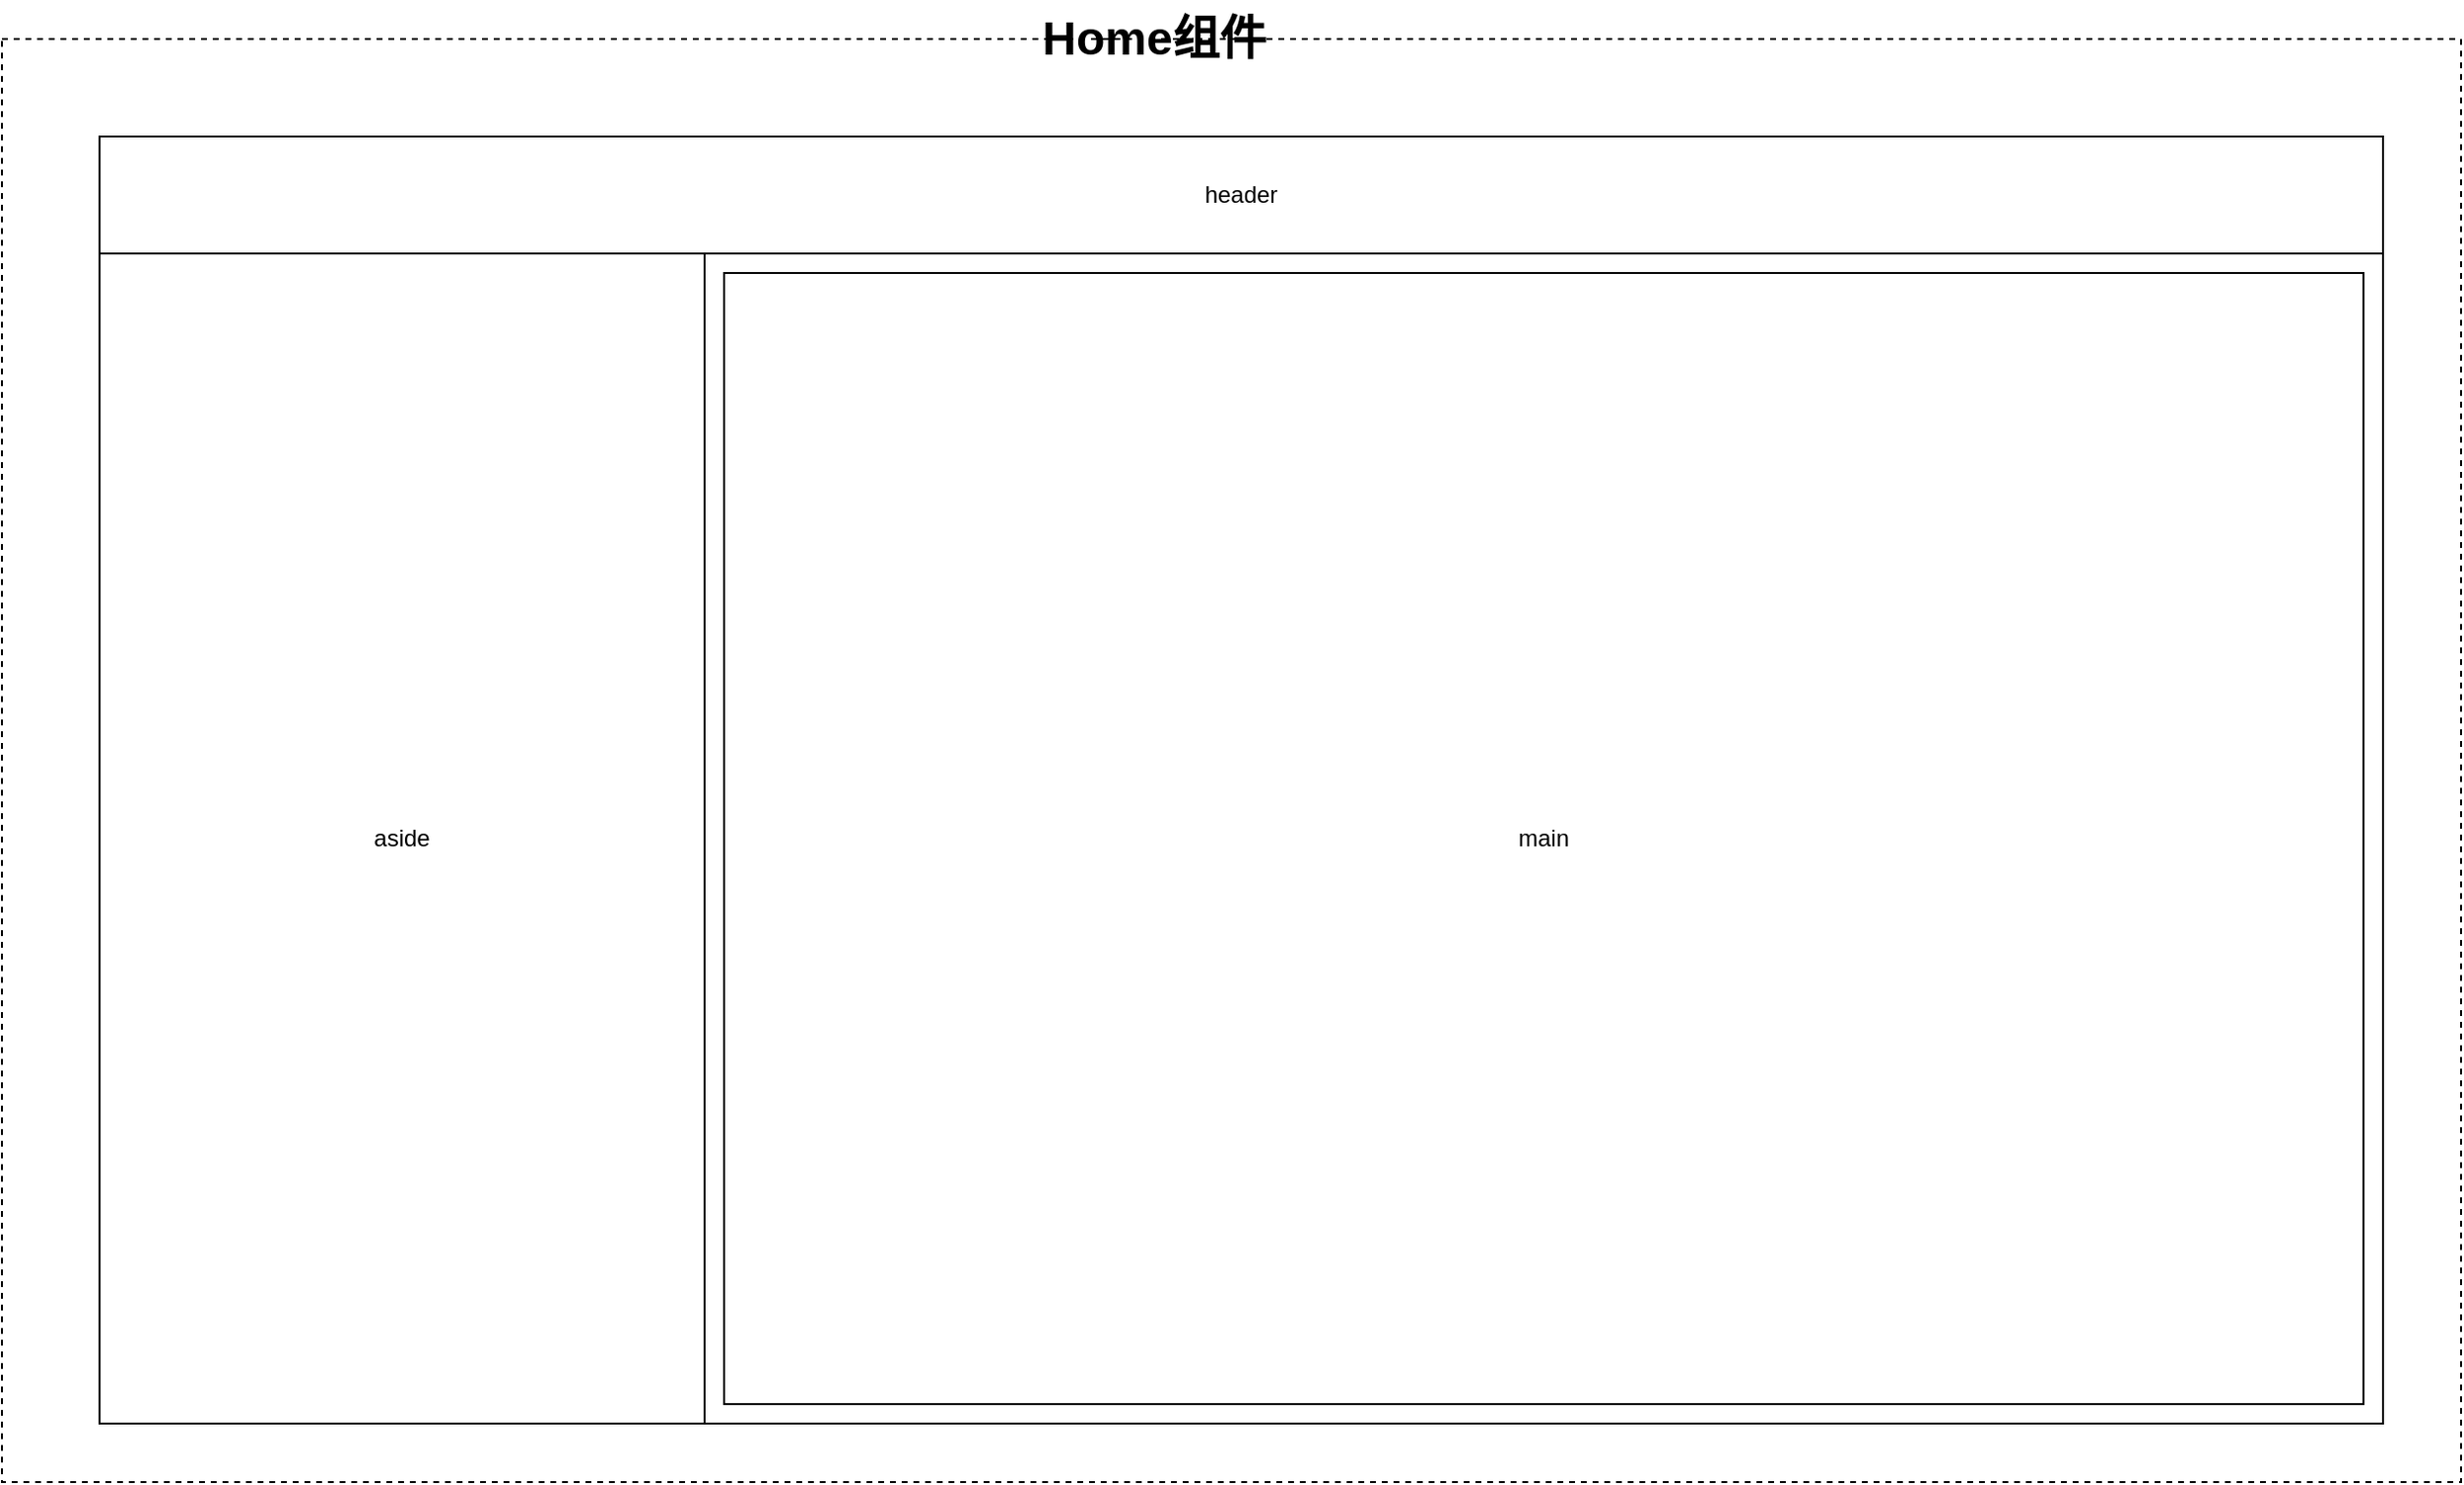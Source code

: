 <mxfile version="18.0.1" type="github">
  <diagram id="R8haLM-VseDuqtdlzJ78" name="第 1 页">
    <mxGraphModel dx="1422" dy="754" grid="1" gridSize="10" guides="1" tooltips="1" connect="1" arrows="1" fold="1" page="1" pageScale="1" pageWidth="827" pageHeight="1169" math="0" shadow="0">
      <root>
        <mxCell id="0" />
        <mxCell id="1" parent="0" />
        <mxCell id="-tvEcmM4YoeUwQgJD7Ol-7" value="" style="rounded=0;whiteSpace=wrap;html=1;dashed=1;" vertex="1" parent="1">
          <mxGeometry x="10" y="30" width="1260" height="740" as="geometry" />
        </mxCell>
        <mxCell id="-tvEcmM4YoeUwQgJD7Ol-2" value="" style="rounded=0;whiteSpace=wrap;html=1;" vertex="1" parent="1">
          <mxGeometry x="60" y="80" width="1170" height="660" as="geometry" />
        </mxCell>
        <mxCell id="-tvEcmM4YoeUwQgJD7Ol-4" value="header" style="rounded=0;whiteSpace=wrap;html=1;" vertex="1" parent="1">
          <mxGeometry x="60" y="80" width="1170" height="60" as="geometry" />
        </mxCell>
        <mxCell id="-tvEcmM4YoeUwQgJD7Ol-5" value="aside" style="rounded=0;whiteSpace=wrap;html=1;" vertex="1" parent="1">
          <mxGeometry x="60" y="140" width="310" height="600" as="geometry" />
        </mxCell>
        <mxCell id="-tvEcmM4YoeUwQgJD7Ol-6" value="main" style="rounded=0;whiteSpace=wrap;html=1;" vertex="1" parent="1">
          <mxGeometry x="380" y="150" width="840" height="580" as="geometry" />
        </mxCell>
        <mxCell id="-tvEcmM4YoeUwQgJD7Ol-9" value="Home组件" style="text;strokeColor=none;fillColor=none;html=1;fontSize=24;fontStyle=1;verticalAlign=middle;align=center;dashed=1;" vertex="1" parent="1">
          <mxGeometry x="550" y="10" width="100" height="40" as="geometry" />
        </mxCell>
      </root>
    </mxGraphModel>
  </diagram>
</mxfile>
